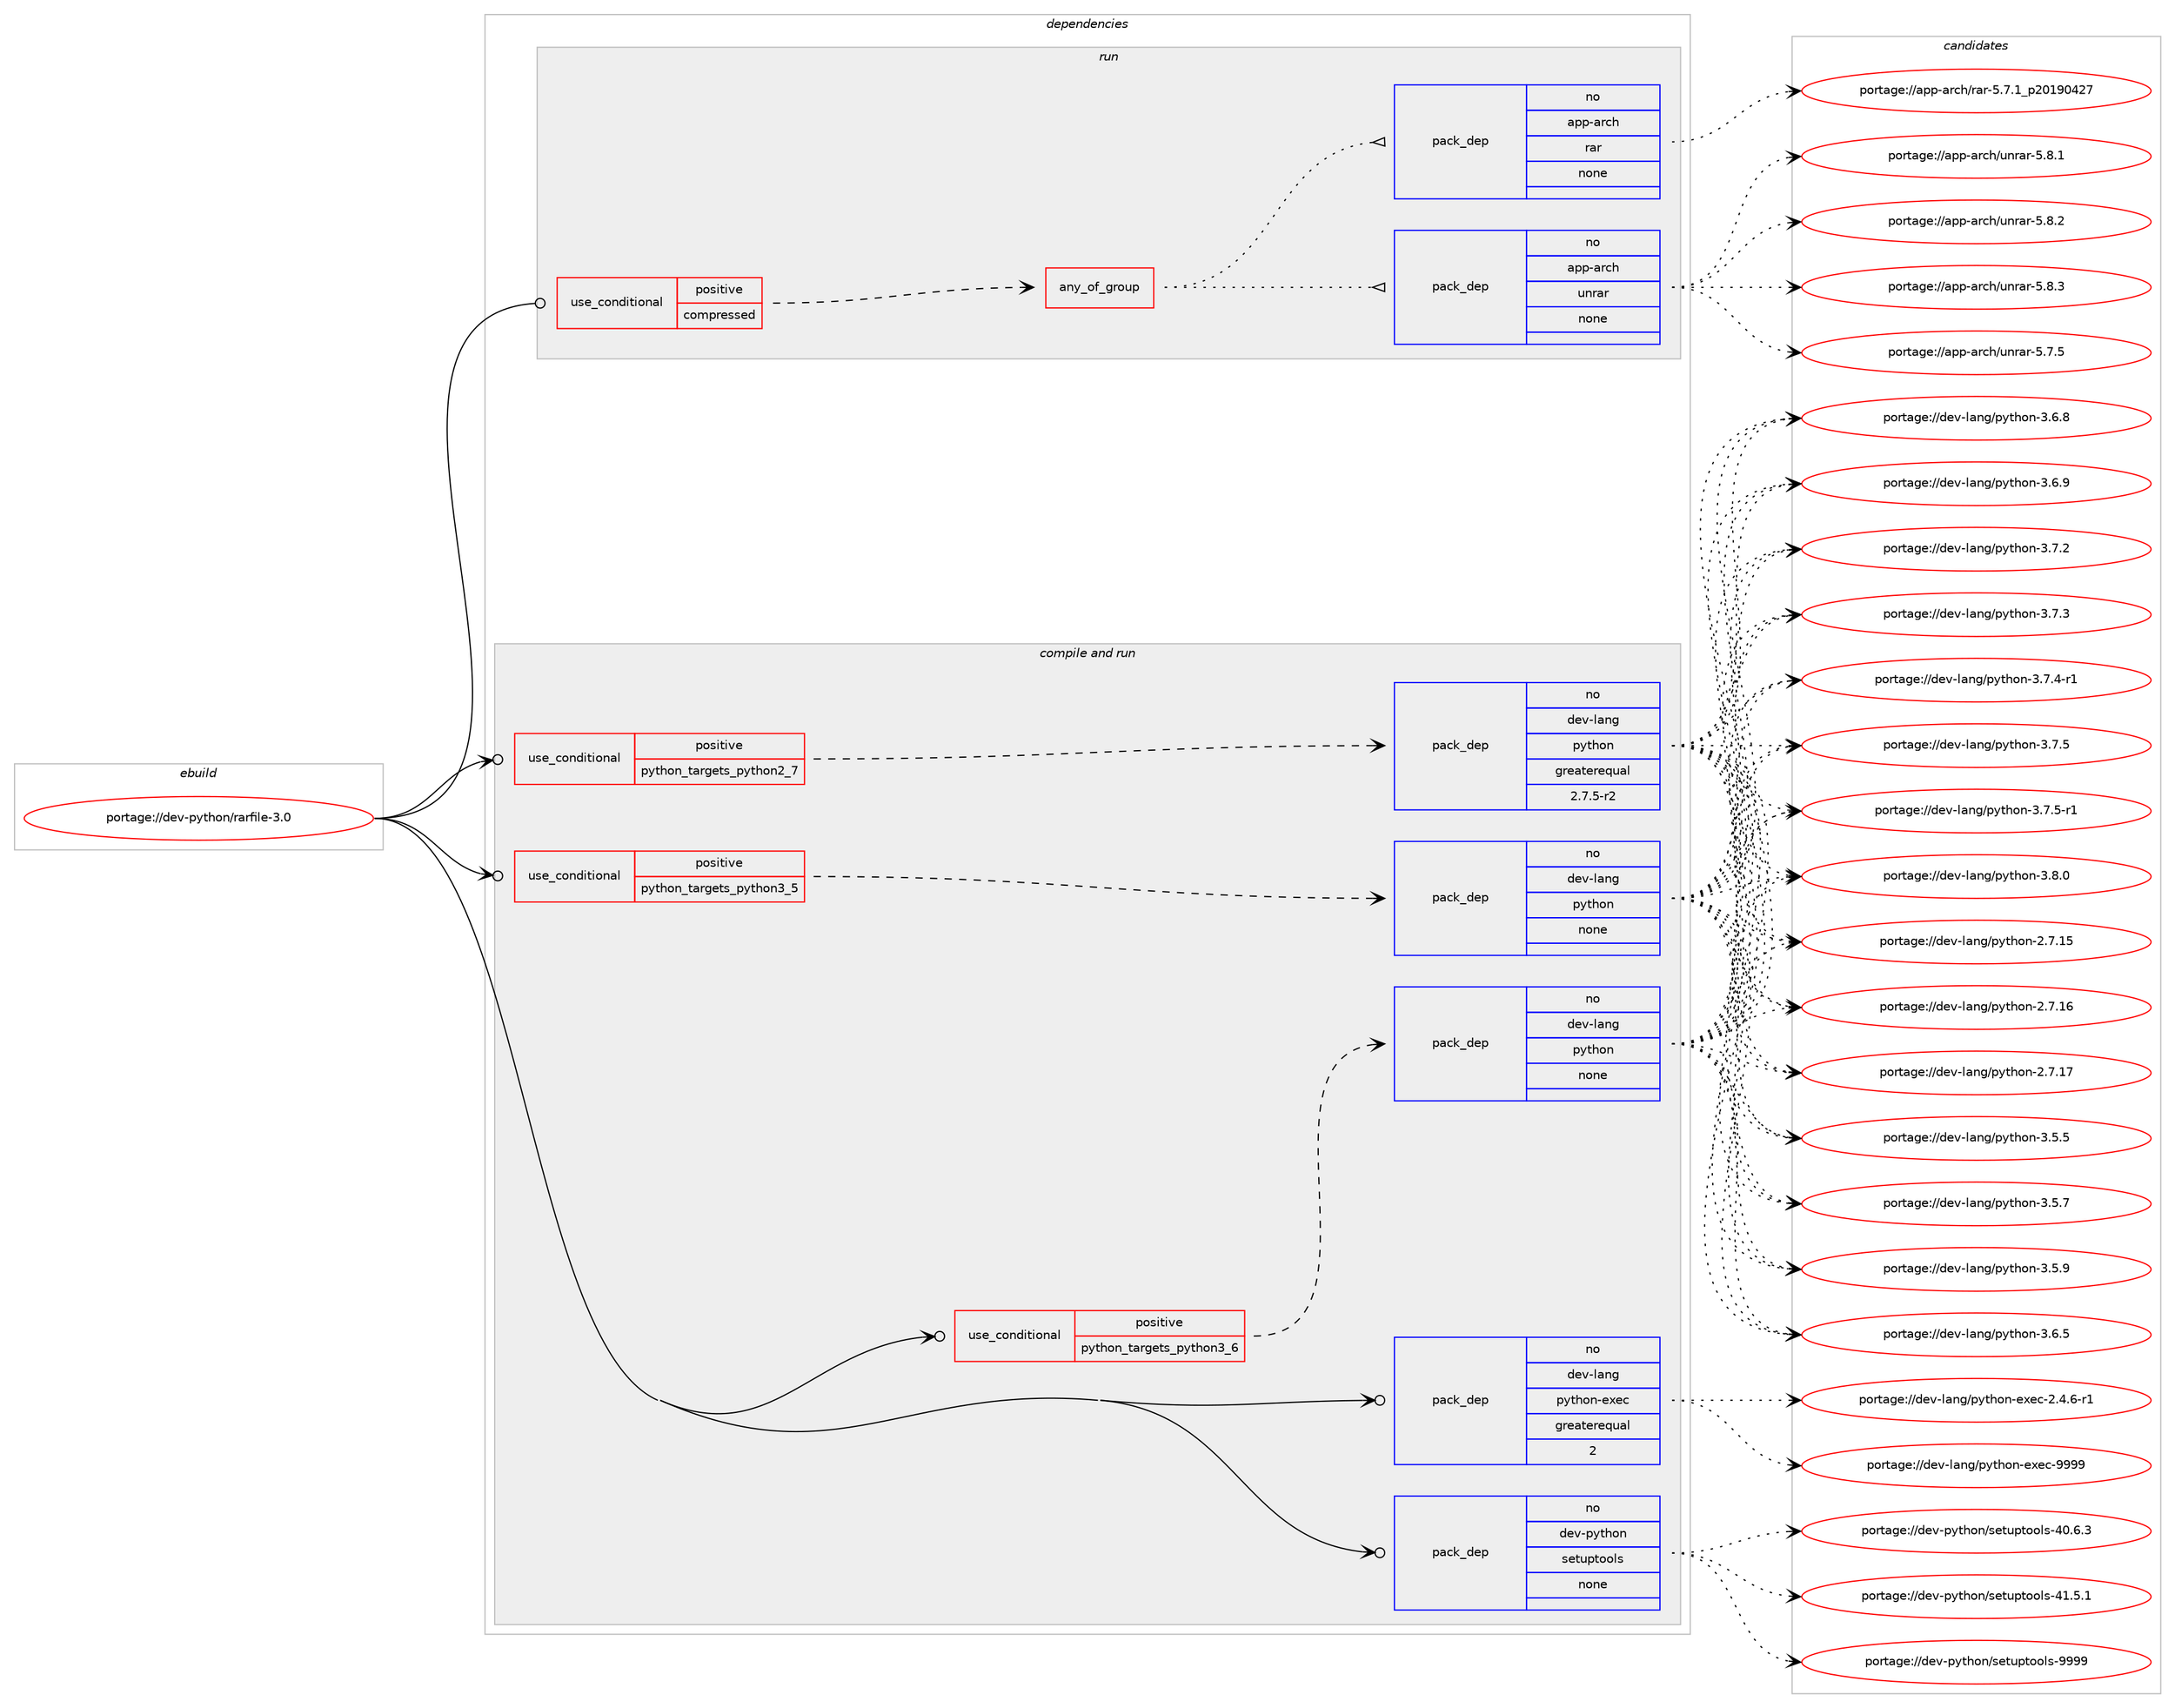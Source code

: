 digraph prolog {

# *************
# Graph options
# *************

newrank=true;
concentrate=true;
compound=true;
graph [rankdir=LR,fontname=Helvetica,fontsize=10,ranksep=1.5];#, ranksep=2.5, nodesep=0.2];
edge  [arrowhead=vee];
node  [fontname=Helvetica,fontsize=10];

# **********
# The ebuild
# **********

subgraph cluster_leftcol {
color=gray;
rank=same;
label=<<i>ebuild</i>>;
id [label="portage://dev-python/rarfile-3.0", color=red, width=4, href="../dev-python/rarfile-3.0.svg"];
}

# ****************
# The dependencies
# ****************

subgraph cluster_midcol {
color=gray;
label=<<i>dependencies</i>>;
subgraph cluster_compile {
fillcolor="#eeeeee";
style=filled;
label=<<i>compile</i>>;
}
subgraph cluster_compileandrun {
fillcolor="#eeeeee";
style=filled;
label=<<i>compile and run</i>>;
subgraph cond37708 {
dependency169536 [label=<<TABLE BORDER="0" CELLBORDER="1" CELLSPACING="0" CELLPADDING="4"><TR><TD ROWSPAN="3" CELLPADDING="10">use_conditional</TD></TR><TR><TD>positive</TD></TR><TR><TD>python_targets_python2_7</TD></TR></TABLE>>, shape=none, color=red];
subgraph pack128428 {
dependency169537 [label=<<TABLE BORDER="0" CELLBORDER="1" CELLSPACING="0" CELLPADDING="4" WIDTH="220"><TR><TD ROWSPAN="6" CELLPADDING="30">pack_dep</TD></TR><TR><TD WIDTH="110">no</TD></TR><TR><TD>dev-lang</TD></TR><TR><TD>python</TD></TR><TR><TD>greaterequal</TD></TR><TR><TD>2.7.5-r2</TD></TR></TABLE>>, shape=none, color=blue];
}
dependency169536:e -> dependency169537:w [weight=20,style="dashed",arrowhead="vee"];
}
id:e -> dependency169536:w [weight=20,style="solid",arrowhead="odotvee"];
subgraph cond37709 {
dependency169538 [label=<<TABLE BORDER="0" CELLBORDER="1" CELLSPACING="0" CELLPADDING="4"><TR><TD ROWSPAN="3" CELLPADDING="10">use_conditional</TD></TR><TR><TD>positive</TD></TR><TR><TD>python_targets_python3_5</TD></TR></TABLE>>, shape=none, color=red];
subgraph pack128429 {
dependency169539 [label=<<TABLE BORDER="0" CELLBORDER="1" CELLSPACING="0" CELLPADDING="4" WIDTH="220"><TR><TD ROWSPAN="6" CELLPADDING="30">pack_dep</TD></TR><TR><TD WIDTH="110">no</TD></TR><TR><TD>dev-lang</TD></TR><TR><TD>python</TD></TR><TR><TD>none</TD></TR><TR><TD></TD></TR></TABLE>>, shape=none, color=blue];
}
dependency169538:e -> dependency169539:w [weight=20,style="dashed",arrowhead="vee"];
}
id:e -> dependency169538:w [weight=20,style="solid",arrowhead="odotvee"];
subgraph cond37710 {
dependency169540 [label=<<TABLE BORDER="0" CELLBORDER="1" CELLSPACING="0" CELLPADDING="4"><TR><TD ROWSPAN="3" CELLPADDING="10">use_conditional</TD></TR><TR><TD>positive</TD></TR><TR><TD>python_targets_python3_6</TD></TR></TABLE>>, shape=none, color=red];
subgraph pack128430 {
dependency169541 [label=<<TABLE BORDER="0" CELLBORDER="1" CELLSPACING="0" CELLPADDING="4" WIDTH="220"><TR><TD ROWSPAN="6" CELLPADDING="30">pack_dep</TD></TR><TR><TD WIDTH="110">no</TD></TR><TR><TD>dev-lang</TD></TR><TR><TD>python</TD></TR><TR><TD>none</TD></TR><TR><TD></TD></TR></TABLE>>, shape=none, color=blue];
}
dependency169540:e -> dependency169541:w [weight=20,style="dashed",arrowhead="vee"];
}
id:e -> dependency169540:w [weight=20,style="solid",arrowhead="odotvee"];
subgraph pack128431 {
dependency169542 [label=<<TABLE BORDER="0" CELLBORDER="1" CELLSPACING="0" CELLPADDING="4" WIDTH="220"><TR><TD ROWSPAN="6" CELLPADDING="30">pack_dep</TD></TR><TR><TD WIDTH="110">no</TD></TR><TR><TD>dev-lang</TD></TR><TR><TD>python-exec</TD></TR><TR><TD>greaterequal</TD></TR><TR><TD>2</TD></TR></TABLE>>, shape=none, color=blue];
}
id:e -> dependency169542:w [weight=20,style="solid",arrowhead="odotvee"];
subgraph pack128432 {
dependency169543 [label=<<TABLE BORDER="0" CELLBORDER="1" CELLSPACING="0" CELLPADDING="4" WIDTH="220"><TR><TD ROWSPAN="6" CELLPADDING="30">pack_dep</TD></TR><TR><TD WIDTH="110">no</TD></TR><TR><TD>dev-python</TD></TR><TR><TD>setuptools</TD></TR><TR><TD>none</TD></TR><TR><TD></TD></TR></TABLE>>, shape=none, color=blue];
}
id:e -> dependency169543:w [weight=20,style="solid",arrowhead="odotvee"];
}
subgraph cluster_run {
fillcolor="#eeeeee";
style=filled;
label=<<i>run</i>>;
subgraph cond37711 {
dependency169544 [label=<<TABLE BORDER="0" CELLBORDER="1" CELLSPACING="0" CELLPADDING="4"><TR><TD ROWSPAN="3" CELLPADDING="10">use_conditional</TD></TR><TR><TD>positive</TD></TR><TR><TD>compressed</TD></TR></TABLE>>, shape=none, color=red];
subgraph any3328 {
dependency169545 [label=<<TABLE BORDER="0" CELLBORDER="1" CELLSPACING="0" CELLPADDING="4"><TR><TD CELLPADDING="10">any_of_group</TD></TR></TABLE>>, shape=none, color=red];subgraph pack128433 {
dependency169546 [label=<<TABLE BORDER="0" CELLBORDER="1" CELLSPACING="0" CELLPADDING="4" WIDTH="220"><TR><TD ROWSPAN="6" CELLPADDING="30">pack_dep</TD></TR><TR><TD WIDTH="110">no</TD></TR><TR><TD>app-arch</TD></TR><TR><TD>unrar</TD></TR><TR><TD>none</TD></TR><TR><TD></TD></TR></TABLE>>, shape=none, color=blue];
}
dependency169545:e -> dependency169546:w [weight=20,style="dotted",arrowhead="oinv"];
subgraph pack128434 {
dependency169547 [label=<<TABLE BORDER="0" CELLBORDER="1" CELLSPACING="0" CELLPADDING="4" WIDTH="220"><TR><TD ROWSPAN="6" CELLPADDING="30">pack_dep</TD></TR><TR><TD WIDTH="110">no</TD></TR><TR><TD>app-arch</TD></TR><TR><TD>rar</TD></TR><TR><TD>none</TD></TR><TR><TD></TD></TR></TABLE>>, shape=none, color=blue];
}
dependency169545:e -> dependency169547:w [weight=20,style="dotted",arrowhead="oinv"];
}
dependency169544:e -> dependency169545:w [weight=20,style="dashed",arrowhead="vee"];
}
id:e -> dependency169544:w [weight=20,style="solid",arrowhead="odot"];
}
}

# **************
# The candidates
# **************

subgraph cluster_choices {
rank=same;
color=gray;
label=<<i>candidates</i>>;

subgraph choice128428 {
color=black;
nodesep=1;
choiceportage10010111845108971101034711212111610411111045504655464953 [label="portage://dev-lang/python-2.7.15", color=red, width=4,href="../dev-lang/python-2.7.15.svg"];
choiceportage10010111845108971101034711212111610411111045504655464954 [label="portage://dev-lang/python-2.7.16", color=red, width=4,href="../dev-lang/python-2.7.16.svg"];
choiceportage10010111845108971101034711212111610411111045504655464955 [label="portage://dev-lang/python-2.7.17", color=red, width=4,href="../dev-lang/python-2.7.17.svg"];
choiceportage100101118451089711010347112121116104111110455146534653 [label="portage://dev-lang/python-3.5.5", color=red, width=4,href="../dev-lang/python-3.5.5.svg"];
choiceportage100101118451089711010347112121116104111110455146534655 [label="portage://dev-lang/python-3.5.7", color=red, width=4,href="../dev-lang/python-3.5.7.svg"];
choiceportage100101118451089711010347112121116104111110455146534657 [label="portage://dev-lang/python-3.5.9", color=red, width=4,href="../dev-lang/python-3.5.9.svg"];
choiceportage100101118451089711010347112121116104111110455146544653 [label="portage://dev-lang/python-3.6.5", color=red, width=4,href="../dev-lang/python-3.6.5.svg"];
choiceportage100101118451089711010347112121116104111110455146544656 [label="portage://dev-lang/python-3.6.8", color=red, width=4,href="../dev-lang/python-3.6.8.svg"];
choiceportage100101118451089711010347112121116104111110455146544657 [label="portage://dev-lang/python-3.6.9", color=red, width=4,href="../dev-lang/python-3.6.9.svg"];
choiceportage100101118451089711010347112121116104111110455146554650 [label="portage://dev-lang/python-3.7.2", color=red, width=4,href="../dev-lang/python-3.7.2.svg"];
choiceportage100101118451089711010347112121116104111110455146554651 [label="portage://dev-lang/python-3.7.3", color=red, width=4,href="../dev-lang/python-3.7.3.svg"];
choiceportage1001011184510897110103471121211161041111104551465546524511449 [label="portage://dev-lang/python-3.7.4-r1", color=red, width=4,href="../dev-lang/python-3.7.4-r1.svg"];
choiceportage100101118451089711010347112121116104111110455146554653 [label="portage://dev-lang/python-3.7.5", color=red, width=4,href="../dev-lang/python-3.7.5.svg"];
choiceportage1001011184510897110103471121211161041111104551465546534511449 [label="portage://dev-lang/python-3.7.5-r1", color=red, width=4,href="../dev-lang/python-3.7.5-r1.svg"];
choiceportage100101118451089711010347112121116104111110455146564648 [label="portage://dev-lang/python-3.8.0", color=red, width=4,href="../dev-lang/python-3.8.0.svg"];
dependency169537:e -> choiceportage10010111845108971101034711212111610411111045504655464953:w [style=dotted,weight="100"];
dependency169537:e -> choiceportage10010111845108971101034711212111610411111045504655464954:w [style=dotted,weight="100"];
dependency169537:e -> choiceportage10010111845108971101034711212111610411111045504655464955:w [style=dotted,weight="100"];
dependency169537:e -> choiceportage100101118451089711010347112121116104111110455146534653:w [style=dotted,weight="100"];
dependency169537:e -> choiceportage100101118451089711010347112121116104111110455146534655:w [style=dotted,weight="100"];
dependency169537:e -> choiceportage100101118451089711010347112121116104111110455146534657:w [style=dotted,weight="100"];
dependency169537:e -> choiceportage100101118451089711010347112121116104111110455146544653:w [style=dotted,weight="100"];
dependency169537:e -> choiceportage100101118451089711010347112121116104111110455146544656:w [style=dotted,weight="100"];
dependency169537:e -> choiceportage100101118451089711010347112121116104111110455146544657:w [style=dotted,weight="100"];
dependency169537:e -> choiceportage100101118451089711010347112121116104111110455146554650:w [style=dotted,weight="100"];
dependency169537:e -> choiceportage100101118451089711010347112121116104111110455146554651:w [style=dotted,weight="100"];
dependency169537:e -> choiceportage1001011184510897110103471121211161041111104551465546524511449:w [style=dotted,weight="100"];
dependency169537:e -> choiceportage100101118451089711010347112121116104111110455146554653:w [style=dotted,weight="100"];
dependency169537:e -> choiceportage1001011184510897110103471121211161041111104551465546534511449:w [style=dotted,weight="100"];
dependency169537:e -> choiceportage100101118451089711010347112121116104111110455146564648:w [style=dotted,weight="100"];
}
subgraph choice128429 {
color=black;
nodesep=1;
choiceportage10010111845108971101034711212111610411111045504655464953 [label="portage://dev-lang/python-2.7.15", color=red, width=4,href="../dev-lang/python-2.7.15.svg"];
choiceportage10010111845108971101034711212111610411111045504655464954 [label="portage://dev-lang/python-2.7.16", color=red, width=4,href="../dev-lang/python-2.7.16.svg"];
choiceportage10010111845108971101034711212111610411111045504655464955 [label="portage://dev-lang/python-2.7.17", color=red, width=4,href="../dev-lang/python-2.7.17.svg"];
choiceportage100101118451089711010347112121116104111110455146534653 [label="portage://dev-lang/python-3.5.5", color=red, width=4,href="../dev-lang/python-3.5.5.svg"];
choiceportage100101118451089711010347112121116104111110455146534655 [label="portage://dev-lang/python-3.5.7", color=red, width=4,href="../dev-lang/python-3.5.7.svg"];
choiceportage100101118451089711010347112121116104111110455146534657 [label="portage://dev-lang/python-3.5.9", color=red, width=4,href="../dev-lang/python-3.5.9.svg"];
choiceportage100101118451089711010347112121116104111110455146544653 [label="portage://dev-lang/python-3.6.5", color=red, width=4,href="../dev-lang/python-3.6.5.svg"];
choiceportage100101118451089711010347112121116104111110455146544656 [label="portage://dev-lang/python-3.6.8", color=red, width=4,href="../dev-lang/python-3.6.8.svg"];
choiceportage100101118451089711010347112121116104111110455146544657 [label="portage://dev-lang/python-3.6.9", color=red, width=4,href="../dev-lang/python-3.6.9.svg"];
choiceportage100101118451089711010347112121116104111110455146554650 [label="portage://dev-lang/python-3.7.2", color=red, width=4,href="../dev-lang/python-3.7.2.svg"];
choiceportage100101118451089711010347112121116104111110455146554651 [label="portage://dev-lang/python-3.7.3", color=red, width=4,href="../dev-lang/python-3.7.3.svg"];
choiceportage1001011184510897110103471121211161041111104551465546524511449 [label="portage://dev-lang/python-3.7.4-r1", color=red, width=4,href="../dev-lang/python-3.7.4-r1.svg"];
choiceportage100101118451089711010347112121116104111110455146554653 [label="portage://dev-lang/python-3.7.5", color=red, width=4,href="../dev-lang/python-3.7.5.svg"];
choiceportage1001011184510897110103471121211161041111104551465546534511449 [label="portage://dev-lang/python-3.7.5-r1", color=red, width=4,href="../dev-lang/python-3.7.5-r1.svg"];
choiceportage100101118451089711010347112121116104111110455146564648 [label="portage://dev-lang/python-3.8.0", color=red, width=4,href="../dev-lang/python-3.8.0.svg"];
dependency169539:e -> choiceportage10010111845108971101034711212111610411111045504655464953:w [style=dotted,weight="100"];
dependency169539:e -> choiceportage10010111845108971101034711212111610411111045504655464954:w [style=dotted,weight="100"];
dependency169539:e -> choiceportage10010111845108971101034711212111610411111045504655464955:w [style=dotted,weight="100"];
dependency169539:e -> choiceportage100101118451089711010347112121116104111110455146534653:w [style=dotted,weight="100"];
dependency169539:e -> choiceportage100101118451089711010347112121116104111110455146534655:w [style=dotted,weight="100"];
dependency169539:e -> choiceportage100101118451089711010347112121116104111110455146534657:w [style=dotted,weight="100"];
dependency169539:e -> choiceportage100101118451089711010347112121116104111110455146544653:w [style=dotted,weight="100"];
dependency169539:e -> choiceportage100101118451089711010347112121116104111110455146544656:w [style=dotted,weight="100"];
dependency169539:e -> choiceportage100101118451089711010347112121116104111110455146544657:w [style=dotted,weight="100"];
dependency169539:e -> choiceportage100101118451089711010347112121116104111110455146554650:w [style=dotted,weight="100"];
dependency169539:e -> choiceportage100101118451089711010347112121116104111110455146554651:w [style=dotted,weight="100"];
dependency169539:e -> choiceportage1001011184510897110103471121211161041111104551465546524511449:w [style=dotted,weight="100"];
dependency169539:e -> choiceportage100101118451089711010347112121116104111110455146554653:w [style=dotted,weight="100"];
dependency169539:e -> choiceportage1001011184510897110103471121211161041111104551465546534511449:w [style=dotted,weight="100"];
dependency169539:e -> choiceportage100101118451089711010347112121116104111110455146564648:w [style=dotted,weight="100"];
}
subgraph choice128430 {
color=black;
nodesep=1;
choiceportage10010111845108971101034711212111610411111045504655464953 [label="portage://dev-lang/python-2.7.15", color=red, width=4,href="../dev-lang/python-2.7.15.svg"];
choiceportage10010111845108971101034711212111610411111045504655464954 [label="portage://dev-lang/python-2.7.16", color=red, width=4,href="../dev-lang/python-2.7.16.svg"];
choiceportage10010111845108971101034711212111610411111045504655464955 [label="portage://dev-lang/python-2.7.17", color=red, width=4,href="../dev-lang/python-2.7.17.svg"];
choiceportage100101118451089711010347112121116104111110455146534653 [label="portage://dev-lang/python-3.5.5", color=red, width=4,href="../dev-lang/python-3.5.5.svg"];
choiceportage100101118451089711010347112121116104111110455146534655 [label="portage://dev-lang/python-3.5.7", color=red, width=4,href="../dev-lang/python-3.5.7.svg"];
choiceportage100101118451089711010347112121116104111110455146534657 [label="portage://dev-lang/python-3.5.9", color=red, width=4,href="../dev-lang/python-3.5.9.svg"];
choiceportage100101118451089711010347112121116104111110455146544653 [label="portage://dev-lang/python-3.6.5", color=red, width=4,href="../dev-lang/python-3.6.5.svg"];
choiceportage100101118451089711010347112121116104111110455146544656 [label="portage://dev-lang/python-3.6.8", color=red, width=4,href="../dev-lang/python-3.6.8.svg"];
choiceportage100101118451089711010347112121116104111110455146544657 [label="portage://dev-lang/python-3.6.9", color=red, width=4,href="../dev-lang/python-3.6.9.svg"];
choiceportage100101118451089711010347112121116104111110455146554650 [label="portage://dev-lang/python-3.7.2", color=red, width=4,href="../dev-lang/python-3.7.2.svg"];
choiceportage100101118451089711010347112121116104111110455146554651 [label="portage://dev-lang/python-3.7.3", color=red, width=4,href="../dev-lang/python-3.7.3.svg"];
choiceportage1001011184510897110103471121211161041111104551465546524511449 [label="portage://dev-lang/python-3.7.4-r1", color=red, width=4,href="../dev-lang/python-3.7.4-r1.svg"];
choiceportage100101118451089711010347112121116104111110455146554653 [label="portage://dev-lang/python-3.7.5", color=red, width=4,href="../dev-lang/python-3.7.5.svg"];
choiceportage1001011184510897110103471121211161041111104551465546534511449 [label="portage://dev-lang/python-3.7.5-r1", color=red, width=4,href="../dev-lang/python-3.7.5-r1.svg"];
choiceportage100101118451089711010347112121116104111110455146564648 [label="portage://dev-lang/python-3.8.0", color=red, width=4,href="../dev-lang/python-3.8.0.svg"];
dependency169541:e -> choiceportage10010111845108971101034711212111610411111045504655464953:w [style=dotted,weight="100"];
dependency169541:e -> choiceportage10010111845108971101034711212111610411111045504655464954:w [style=dotted,weight="100"];
dependency169541:e -> choiceportage10010111845108971101034711212111610411111045504655464955:w [style=dotted,weight="100"];
dependency169541:e -> choiceportage100101118451089711010347112121116104111110455146534653:w [style=dotted,weight="100"];
dependency169541:e -> choiceportage100101118451089711010347112121116104111110455146534655:w [style=dotted,weight="100"];
dependency169541:e -> choiceportage100101118451089711010347112121116104111110455146534657:w [style=dotted,weight="100"];
dependency169541:e -> choiceportage100101118451089711010347112121116104111110455146544653:w [style=dotted,weight="100"];
dependency169541:e -> choiceportage100101118451089711010347112121116104111110455146544656:w [style=dotted,weight="100"];
dependency169541:e -> choiceportage100101118451089711010347112121116104111110455146544657:w [style=dotted,weight="100"];
dependency169541:e -> choiceportage100101118451089711010347112121116104111110455146554650:w [style=dotted,weight="100"];
dependency169541:e -> choiceportage100101118451089711010347112121116104111110455146554651:w [style=dotted,weight="100"];
dependency169541:e -> choiceportage1001011184510897110103471121211161041111104551465546524511449:w [style=dotted,weight="100"];
dependency169541:e -> choiceportage100101118451089711010347112121116104111110455146554653:w [style=dotted,weight="100"];
dependency169541:e -> choiceportage1001011184510897110103471121211161041111104551465546534511449:w [style=dotted,weight="100"];
dependency169541:e -> choiceportage100101118451089711010347112121116104111110455146564648:w [style=dotted,weight="100"];
}
subgraph choice128431 {
color=black;
nodesep=1;
choiceportage10010111845108971101034711212111610411111045101120101994550465246544511449 [label="portage://dev-lang/python-exec-2.4.6-r1", color=red, width=4,href="../dev-lang/python-exec-2.4.6-r1.svg"];
choiceportage10010111845108971101034711212111610411111045101120101994557575757 [label="portage://dev-lang/python-exec-9999", color=red, width=4,href="../dev-lang/python-exec-9999.svg"];
dependency169542:e -> choiceportage10010111845108971101034711212111610411111045101120101994550465246544511449:w [style=dotted,weight="100"];
dependency169542:e -> choiceportage10010111845108971101034711212111610411111045101120101994557575757:w [style=dotted,weight="100"];
}
subgraph choice128432 {
color=black;
nodesep=1;
choiceportage100101118451121211161041111104711510111611711211611111110811545524846544651 [label="portage://dev-python/setuptools-40.6.3", color=red, width=4,href="../dev-python/setuptools-40.6.3.svg"];
choiceportage100101118451121211161041111104711510111611711211611111110811545524946534649 [label="portage://dev-python/setuptools-41.5.1", color=red, width=4,href="../dev-python/setuptools-41.5.1.svg"];
choiceportage10010111845112121116104111110471151011161171121161111111081154557575757 [label="portage://dev-python/setuptools-9999", color=red, width=4,href="../dev-python/setuptools-9999.svg"];
dependency169543:e -> choiceportage100101118451121211161041111104711510111611711211611111110811545524846544651:w [style=dotted,weight="100"];
dependency169543:e -> choiceportage100101118451121211161041111104711510111611711211611111110811545524946534649:w [style=dotted,weight="100"];
dependency169543:e -> choiceportage10010111845112121116104111110471151011161171121161111111081154557575757:w [style=dotted,weight="100"];
}
subgraph choice128433 {
color=black;
nodesep=1;
choiceportage971121124597114991044711711011497114455346554653 [label="portage://app-arch/unrar-5.7.5", color=red, width=4,href="../app-arch/unrar-5.7.5.svg"];
choiceportage971121124597114991044711711011497114455346564649 [label="portage://app-arch/unrar-5.8.1", color=red, width=4,href="../app-arch/unrar-5.8.1.svg"];
choiceportage971121124597114991044711711011497114455346564650 [label="portage://app-arch/unrar-5.8.2", color=red, width=4,href="../app-arch/unrar-5.8.2.svg"];
choiceportage971121124597114991044711711011497114455346564651 [label="portage://app-arch/unrar-5.8.3", color=red, width=4,href="../app-arch/unrar-5.8.3.svg"];
dependency169546:e -> choiceportage971121124597114991044711711011497114455346554653:w [style=dotted,weight="100"];
dependency169546:e -> choiceportage971121124597114991044711711011497114455346564649:w [style=dotted,weight="100"];
dependency169546:e -> choiceportage971121124597114991044711711011497114455346564650:w [style=dotted,weight="100"];
dependency169546:e -> choiceportage971121124597114991044711711011497114455346564651:w [style=dotted,weight="100"];
}
subgraph choice128434 {
color=black;
nodesep=1;
choiceportage971121124597114991044711497114455346554649951125048495748525055 [label="portage://app-arch/rar-5.7.1_p20190427", color=red, width=4,href="../app-arch/rar-5.7.1_p20190427.svg"];
dependency169547:e -> choiceportage971121124597114991044711497114455346554649951125048495748525055:w [style=dotted,weight="100"];
}
}

}
